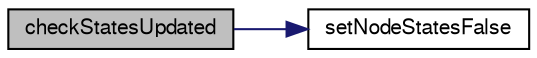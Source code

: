 digraph "checkStatesUpdated"
{
  edge [fontname="FreeSans",fontsize="10",labelfontname="FreeSans",labelfontsize="10"];
  node [fontname="FreeSans",fontsize="10",shape=record];
  rankdir="LR";
  Node1 [label="checkStatesUpdated",height=0.2,width=0.4,color="black", fillcolor="grey75", style="filled", fontcolor="black"];
  Node1 -> Node2 [color="midnightblue",fontsize="10",style="solid",fontname="FreeSans"];
  Node2 [label="setNodeStatesFalse",height=0.2,width=0.4,color="black", fillcolor="white", style="filled",URL="$decawave__anchorless__communication_8c.html#affd8576bee651268d03c9874f7bb71ac",tooltip="Helper function that sets the boolean that tells whether a remote drone has a new state update to fal..."];
}
